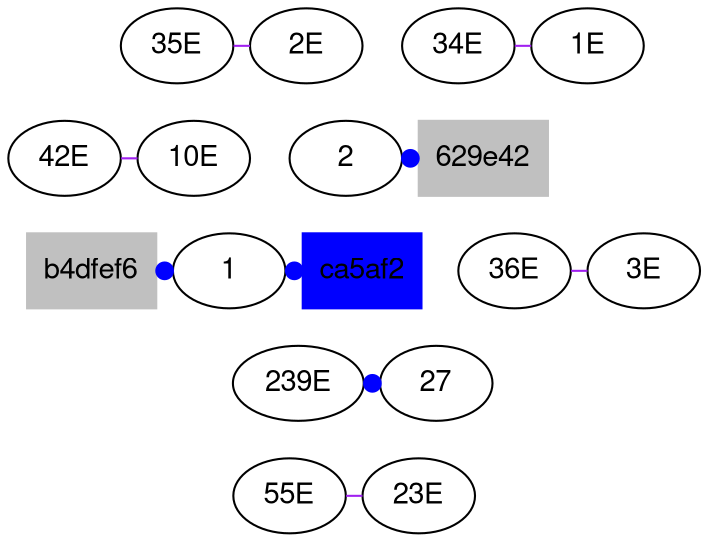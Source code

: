 /* this graph is from the graphviz tests/graphs directory. Laid out and rendered as
  sfdp -Gsize=67! -Goverlap=prism -Tpng root.gv > root.png
*/
digraph G_component_0 {
	fontname="Helvetica,Arial,sans-serif"
	node [fontname="Helvetica,Arial,sans-serif"]
	edge [fontname="Helvetica,Arial,sans-serif"]
	layout=sfdp
	graph [ranksep=3, root="189E", overlap=prism];
	"189E" [label=ca5af2, shape=box, style=filled, color=blue];
	"790E" [label=b4dfef6, shape=box, style=filled, color=grey];
	"191E" [label="629e42", shape=box, style=filled, color=grey];
	1 -> "189E" [label=" ", color=blue, arrowhead=dot];
	1 -> "790E" [label=" ", color=blue, arrowhead=dot];
	2 -> "191E" [label=" ", color=blue, arrowhead=dot];
	27 -> "239E" [label=" ", color=blue, arrowhead=dot];
	"1E" -> "34E" [color=purple, arrowhead=none];
	"2E" -> "35E" [color=purple, arrowhead=none];
	"3E" -> "36E" [color=purple, arrowhead=none];
	"10E" -> "42E" [color=purple, arrowhead=none];
	"23E" -> "55E" [color=purple, arrowhead=none];
}